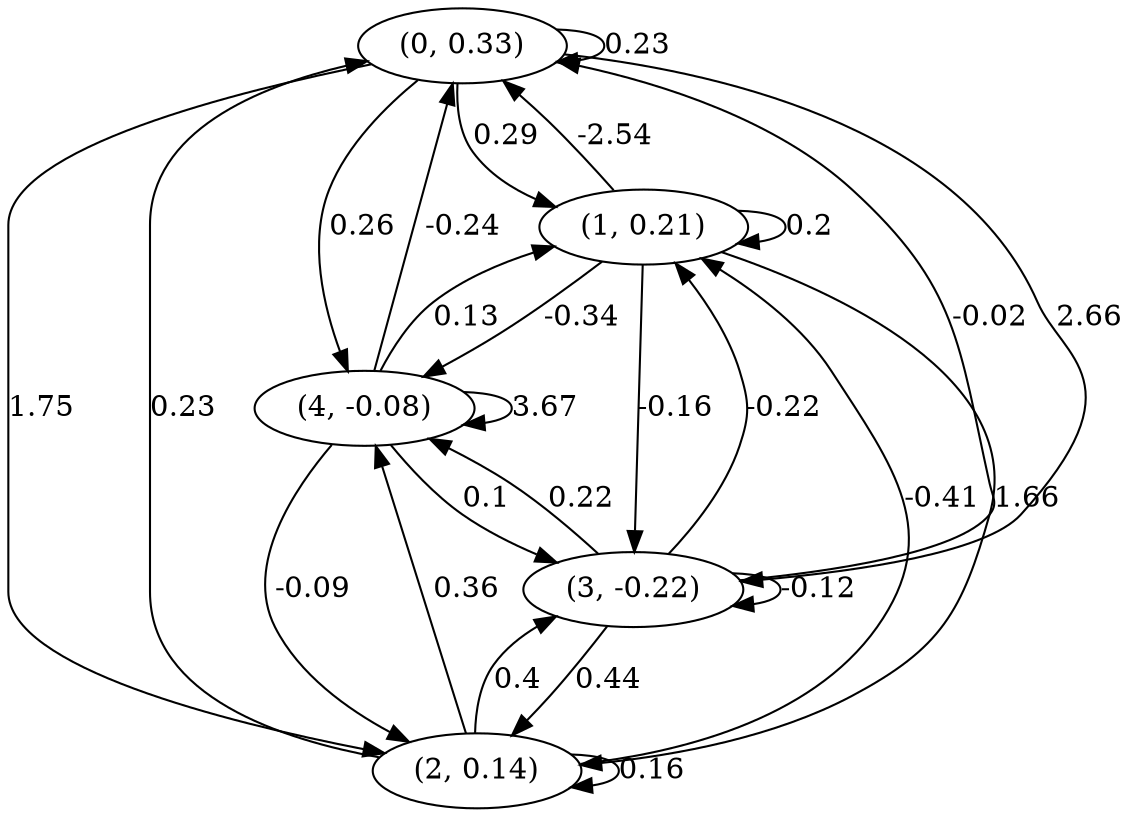 digraph {
    0 [ label = "(0, 0.33)" ]
    1 [ label = "(1, 0.21)" ]
    2 [ label = "(2, 0.14)" ]
    3 [ label = "(3, -0.22)" ]
    4 [ label = "(4, -0.08)" ]
    0 -> 0 [ label = "0.23" ]
    1 -> 1 [ label = "0.2" ]
    2 -> 2 [ label = "0.16" ]
    3 -> 3 [ label = "-0.12" ]
    4 -> 4 [ label = "3.67" ]
    1 -> 0 [ label = "-2.54" ]
    2 -> 0 [ label = "0.23" ]
    3 -> 0 [ label = "-0.02" ]
    4 -> 0 [ label = "-0.24" ]
    0 -> 1 [ label = "0.29" ]
    2 -> 1 [ label = "-0.41" ]
    3 -> 1 [ label = "-0.22" ]
    4 -> 1 [ label = "0.13" ]
    0 -> 2 [ label = "1.75" ]
    1 -> 2 [ label = "1.66" ]
    3 -> 2 [ label = "0.44" ]
    4 -> 2 [ label = "-0.09" ]
    0 -> 3 [ label = "2.66" ]
    1 -> 3 [ label = "-0.16" ]
    2 -> 3 [ label = "0.4" ]
    4 -> 3 [ label = "0.1" ]
    0 -> 4 [ label = "0.26" ]
    1 -> 4 [ label = "-0.34" ]
    2 -> 4 [ label = "0.36" ]
    3 -> 4 [ label = "0.22" ]
}

